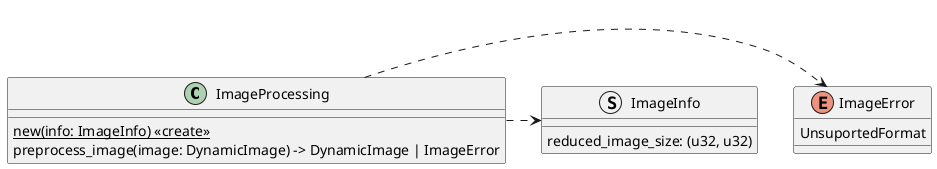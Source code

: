 @startuml

class ImageProcessing {
    {static} new(info: ImageInfo) <<create>>
    ' compresses and converts image to jpeg
    preprocess_image(image: DynamicImage) -> DynamicImage | ImageError
}

enum ImageError {
    UnsuportedFormat
    ' todo
}

ImageProcessing .> ImageError


struct ImageInfo {
    reduced_image_size: (u32, u32)
}

ImageProcessing .> ImageInfo

@enduml